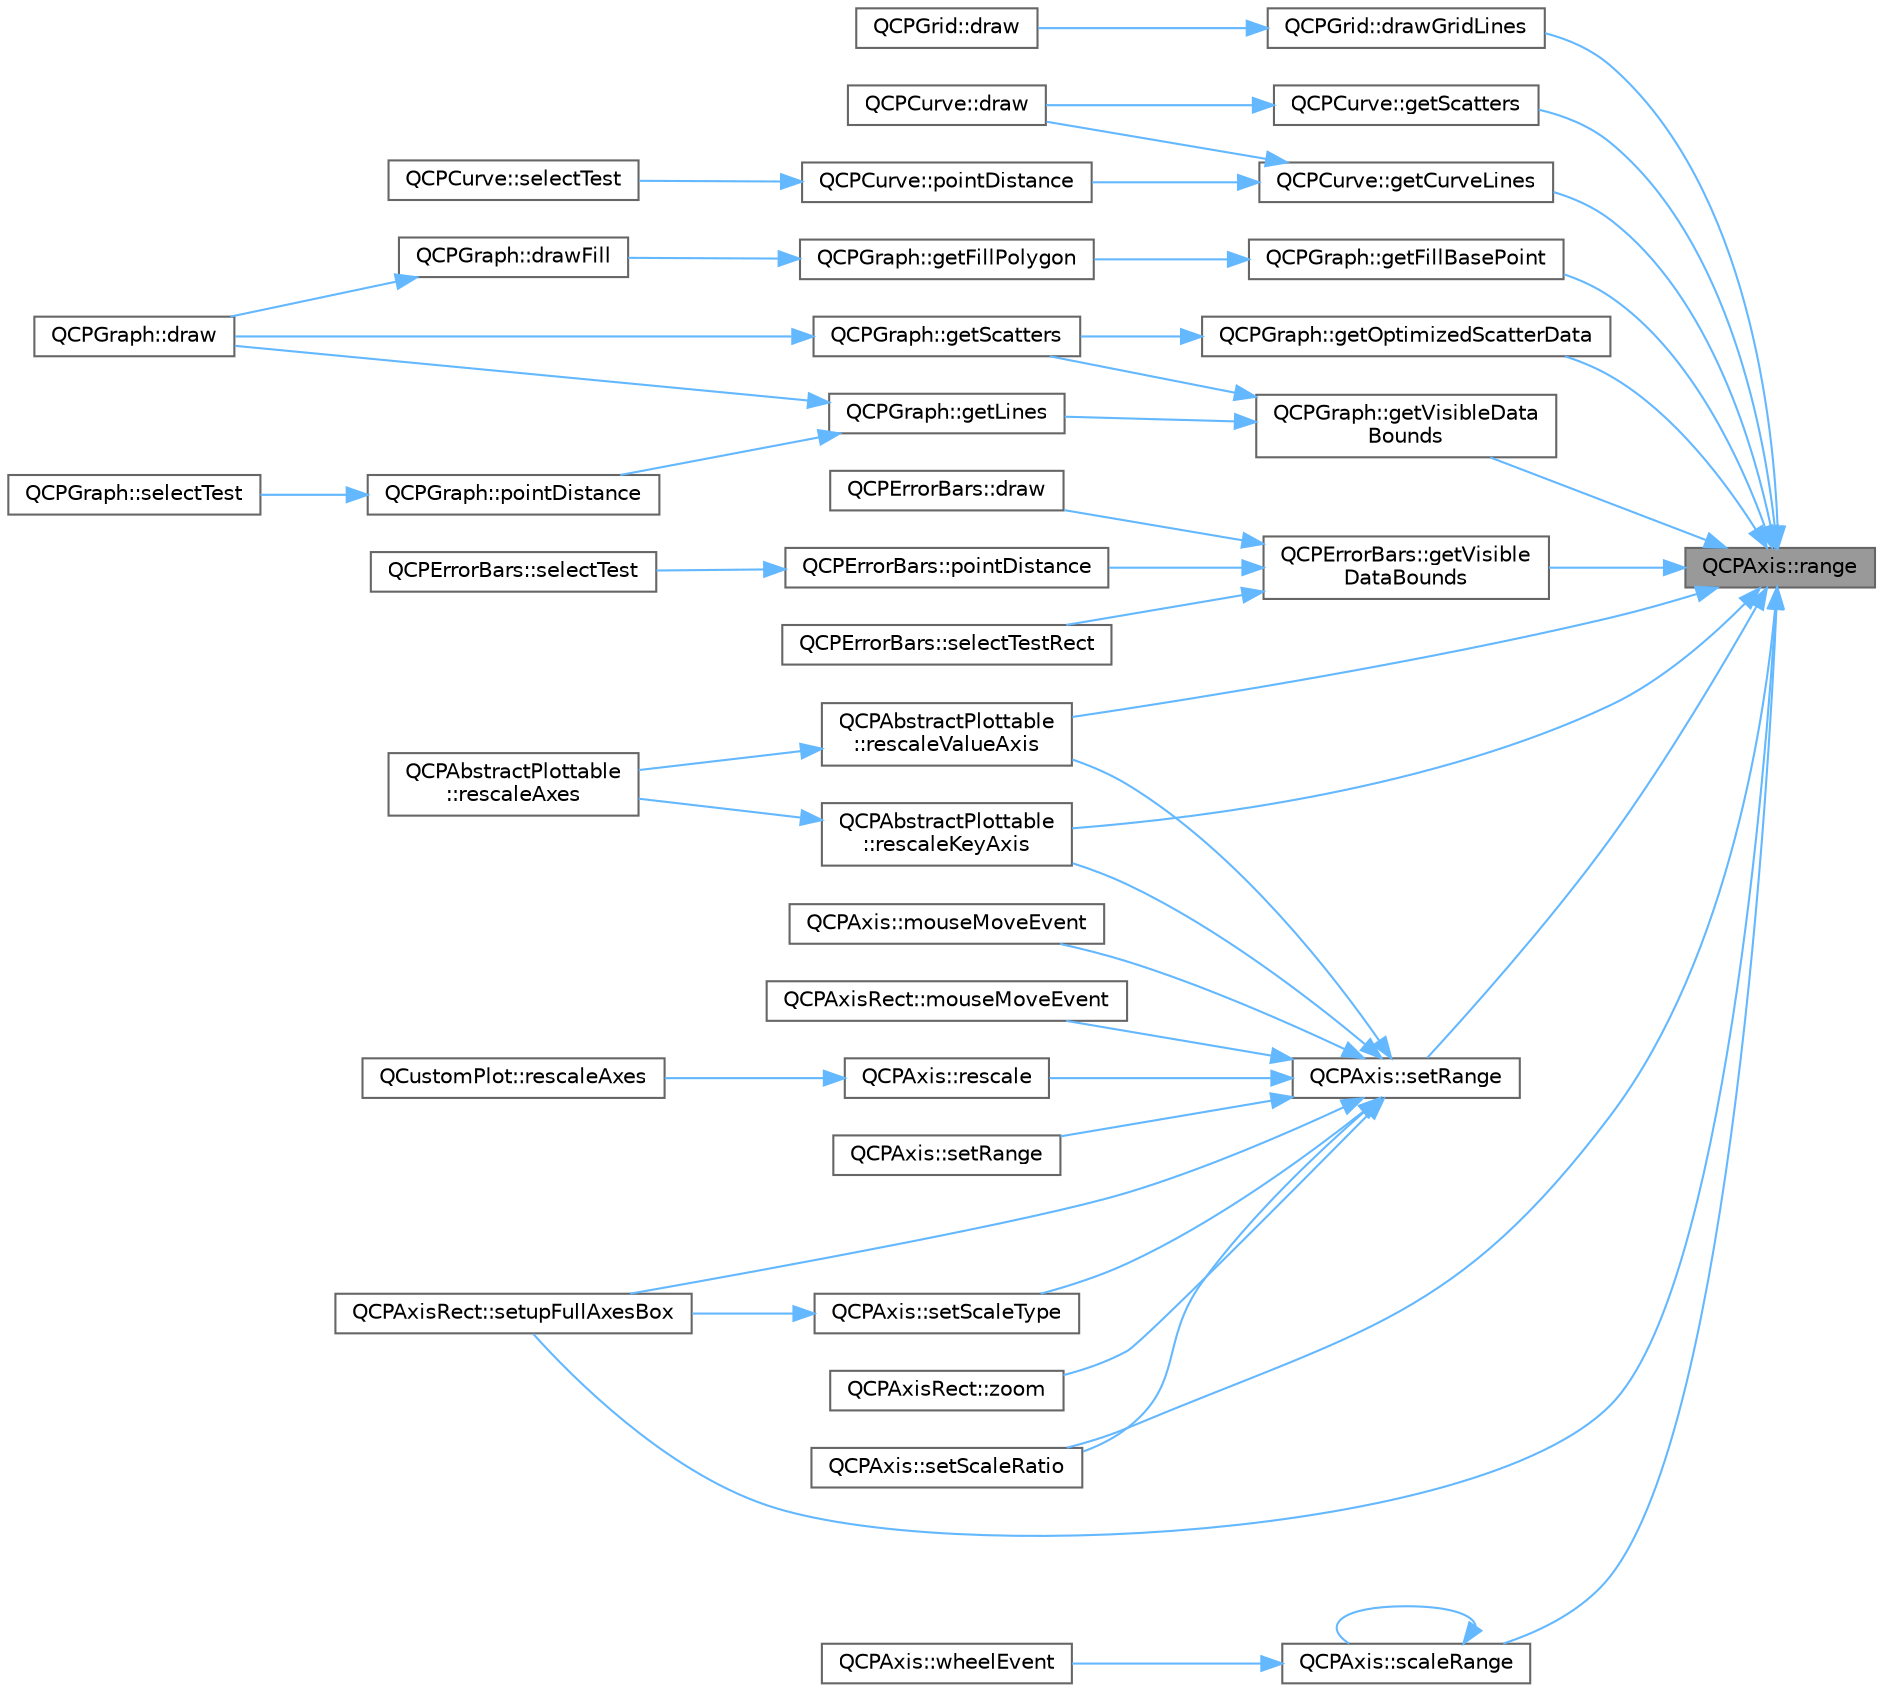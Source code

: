 digraph "QCPAxis::range"
{
 // LATEX_PDF_SIZE
  bgcolor="transparent";
  edge [fontname=Helvetica,fontsize=10,labelfontname=Helvetica,labelfontsize=10];
  node [fontname=Helvetica,fontsize=10,shape=box,height=0.2,width=0.4];
  rankdir="RL";
  Node1 [label="QCPAxis::range",height=0.2,width=0.4,color="gray40", fillcolor="grey60", style="filled", fontcolor="black",tooltip=" "];
  Node1 -> Node2 [dir="back",color="steelblue1",style="solid"];
  Node2 [label="QCPGrid::drawGridLines",height=0.2,width=0.4,color="grey40", fillcolor="white", style="filled",URL="$class_q_c_p_grid.html#aee4e95d54acabbe298d6dda0dd86c0a4",tooltip=" "];
  Node2 -> Node3 [dir="back",color="steelblue1",style="solid"];
  Node3 [label="QCPGrid::draw",height=0.2,width=0.4,color="grey40", fillcolor="white", style="filled",URL="$class_q_c_p_grid.html#aad9a312d998e2d170956334d4cb80be2",tooltip=" "];
  Node1 -> Node4 [dir="back",color="steelblue1",style="solid"];
  Node4 [label="QCPCurve::getCurveLines",height=0.2,width=0.4,color="grey40", fillcolor="white", style="filled",URL="$class_q_c_p_curve.html#aefca1e5127fae2d7ff65b9e921637c58",tooltip=" "];
  Node4 -> Node5 [dir="back",color="steelblue1",style="solid"];
  Node5 [label="QCPCurve::draw",height=0.2,width=0.4,color="grey40", fillcolor="white", style="filled",URL="$class_q_c_p_curve.html#ac199d41d23865cd68bd7b598308a4433",tooltip=" "];
  Node4 -> Node6 [dir="back",color="steelblue1",style="solid"];
  Node6 [label="QCPCurve::pointDistance",height=0.2,width=0.4,color="grey40", fillcolor="white", style="filled",URL="$class_q_c_p_curve.html#aa2c9c9c0e57f11f18a5cb7e47927157c",tooltip=" "];
  Node6 -> Node7 [dir="back",color="steelblue1",style="solid"];
  Node7 [label="QCPCurve::selectTest",height=0.2,width=0.4,color="grey40", fillcolor="white", style="filled",URL="$class_q_c_p_curve.html#a0ed9b7e6b4bc72010d6fcd974af46a8b",tooltip=" "];
  Node1 -> Node8 [dir="back",color="steelblue1",style="solid"];
  Node8 [label="QCPGraph::getFillBasePoint",height=0.2,width=0.4,color="grey40", fillcolor="white", style="filled",URL="$class_q_c_p_graph.html#a13f2c756f3114703159c2e604783e208",tooltip=" "];
  Node8 -> Node9 [dir="back",color="steelblue1",style="solid"];
  Node9 [label="QCPGraph::getFillPolygon",height=0.2,width=0.4,color="grey40", fillcolor="white", style="filled",URL="$class_q_c_p_graph.html#af73d5fe97cde966785bfd67201e44391",tooltip=" "];
  Node9 -> Node10 [dir="back",color="steelblue1",style="solid"];
  Node10 [label="QCPGraph::drawFill",height=0.2,width=0.4,color="grey40", fillcolor="white", style="filled",URL="$class_q_c_p_graph.html#a67c5ea573f604efd8bf121a0b7a380d1",tooltip=" "];
  Node10 -> Node11 [dir="back",color="steelblue1",style="solid"];
  Node11 [label="QCPGraph::draw",height=0.2,width=0.4,color="grey40", fillcolor="white", style="filled",URL="$class_q_c_p_graph.html#a2b0849598f06e834b43ce18cd13bcdc3",tooltip=" "];
  Node1 -> Node12 [dir="back",color="steelblue1",style="solid"];
  Node12 [label="QCPGraph::getOptimizedScatterData",height=0.2,width=0.4,color="grey40", fillcolor="white", style="filled",URL="$class_q_c_p_graph.html#a5423245898537e375b9364cf26e89aea",tooltip=" "];
  Node12 -> Node13 [dir="back",color="steelblue1",style="solid"];
  Node13 [label="QCPGraph::getScatters",height=0.2,width=0.4,color="grey40", fillcolor="white", style="filled",URL="$class_q_c_p_graph.html#a9d7ba5904fdcaca413222335d4b283c3",tooltip=" "];
  Node13 -> Node11 [dir="back",color="steelblue1",style="solid"];
  Node1 -> Node14 [dir="back",color="steelblue1",style="solid"];
  Node14 [label="QCPCurve::getScatters",height=0.2,width=0.4,color="grey40", fillcolor="white", style="filled",URL="$class_q_c_p_curve.html#a564c5fdc8409e3532b1322389a8434b8",tooltip=" "];
  Node14 -> Node5 [dir="back",color="steelblue1",style="solid"];
  Node1 -> Node15 [dir="back",color="steelblue1",style="solid"];
  Node15 [label="QCPErrorBars::getVisible\lDataBounds",height=0.2,width=0.4,color="grey40", fillcolor="white", style="filled",URL="$class_q_c_p_error_bars.html#aac9ffa98815035d300b2e9a67495ba4c",tooltip=" "];
  Node15 -> Node16 [dir="back",color="steelblue1",style="solid"];
  Node16 [label="QCPErrorBars::draw",height=0.2,width=0.4,color="grey40", fillcolor="white", style="filled",URL="$class_q_c_p_error_bars.html#a801e85931372abf2a1034bfb2eac5cd2",tooltip=" "];
  Node15 -> Node17 [dir="back",color="steelblue1",style="solid"];
  Node17 [label="QCPErrorBars::pointDistance",height=0.2,width=0.4,color="grey40", fillcolor="white", style="filled",URL="$class_q_c_p_error_bars.html#a8e904076bad643f43af28b95f21c1b88",tooltip=" "];
  Node17 -> Node18 [dir="back",color="steelblue1",style="solid"];
  Node18 [label="QCPErrorBars::selectTest",height=0.2,width=0.4,color="grey40", fillcolor="white", style="filled",URL="$class_q_c_p_error_bars.html#ac1b6675ef43e32547a3cbcf7b7ac46ed",tooltip=" "];
  Node15 -> Node19 [dir="back",color="steelblue1",style="solid"];
  Node19 [label="QCPErrorBars::selectTestRect",height=0.2,width=0.4,color="grey40", fillcolor="white", style="filled",URL="$class_q_c_p_error_bars.html#ad7c727736599dfb173f0952082e1a5b6",tooltip=" "];
  Node1 -> Node20 [dir="back",color="steelblue1",style="solid"];
  Node20 [label="QCPGraph::getVisibleData\lBounds",height=0.2,width=0.4,color="grey40", fillcolor="white", style="filled",URL="$class_q_c_p_graph.html#a8599447a7f8cbbdcf0b94edcc11df560",tooltip=" "];
  Node20 -> Node21 [dir="back",color="steelblue1",style="solid"];
  Node21 [label="QCPGraph::getLines",height=0.2,width=0.4,color="grey40", fillcolor="white", style="filled",URL="$class_q_c_p_graph.html#a563c6da2126300a4d9d2bdee30dad040",tooltip=" "];
  Node21 -> Node11 [dir="back",color="steelblue1",style="solid"];
  Node21 -> Node22 [dir="back",color="steelblue1",style="solid"];
  Node22 [label="QCPGraph::pointDistance",height=0.2,width=0.4,color="grey40", fillcolor="white", style="filled",URL="$class_q_c_p_graph.html#a89acf99c0b52b8eecb2438adf7ec0170",tooltip=" "];
  Node22 -> Node23 [dir="back",color="steelblue1",style="solid"];
  Node23 [label="QCPGraph::selectTest",height=0.2,width=0.4,color="grey40", fillcolor="white", style="filled",URL="$class_q_c_p_graph.html#a6d669d04462d272c6aa0e5f85846d673",tooltip=" "];
  Node20 -> Node13 [dir="back",color="steelblue1",style="solid"];
  Node1 -> Node24 [dir="back",color="steelblue1",style="solid"];
  Node24 [label="QCPAbstractPlottable\l::rescaleKeyAxis",height=0.2,width=0.4,color="grey40", fillcolor="white", style="filled",URL="$class_q_c_p_abstract_plottable.html#ae96b83c961e257da116c6acf9c7da308",tooltip=" "];
  Node24 -> Node25 [dir="back",color="steelblue1",style="solid"];
  Node25 [label="QCPAbstractPlottable\l::rescaleAxes",height=0.2,width=0.4,color="grey40", fillcolor="white", style="filled",URL="$class_q_c_p_abstract_plottable.html#a1491c4a606bccd2d09e65e11b79eb882",tooltip=" "];
  Node1 -> Node26 [dir="back",color="steelblue1",style="solid"];
  Node26 [label="QCPAbstractPlottable\l::rescaleValueAxis",height=0.2,width=0.4,color="grey40", fillcolor="white", style="filled",URL="$class_q_c_p_abstract_plottable.html#a714eaf36b12434cd71846215504db82e",tooltip=" "];
  Node26 -> Node25 [dir="back",color="steelblue1",style="solid"];
  Node1 -> Node27 [dir="back",color="steelblue1",style="solid"];
  Node27 [label="QCPAxis::scaleRange",height=0.2,width=0.4,color="grey40", fillcolor="white", style="filled",URL="$class_q_c_p_axis.html#a31d18ddf3a4f21ceb077db8ae5b69856",tooltip=" "];
  Node27 -> Node27 [dir="back",color="steelblue1",style="solid"];
  Node27 -> Node28 [dir="back",color="steelblue1",style="solid"];
  Node28 [label="QCPAxis::wheelEvent",height=0.2,width=0.4,color="grey40", fillcolor="white", style="filled",URL="$class_q_c_p_axis.html#a71643d27524a843230b5ba68085b3d9b",tooltip=" "];
  Node1 -> Node29 [dir="back",color="steelblue1",style="solid"];
  Node29 [label="QCPAxis::setRange",height=0.2,width=0.4,color="grey40", fillcolor="white", style="filled",URL="$class_q_c_p_axis.html#aebdfea5d44c3a0ad2b4700cd4d25b641",tooltip=" "];
  Node29 -> Node30 [dir="back",color="steelblue1",style="solid"];
  Node30 [label="QCPAxis::mouseMoveEvent",height=0.2,width=0.4,color="grey40", fillcolor="white", style="filled",URL="$class_q_c_p_axis.html#a2a89a13440eec099fc2327c2672be0cd",tooltip=" "];
  Node29 -> Node31 [dir="back",color="steelblue1",style="solid"];
  Node31 [label="QCPAxisRect::mouseMoveEvent",height=0.2,width=0.4,color="grey40", fillcolor="white", style="filled",URL="$class_q_c_p_axis_rect.html#a9cd27ad8c5cfb49aefd9dbb30def4beb",tooltip=" "];
  Node29 -> Node32 [dir="back",color="steelblue1",style="solid"];
  Node32 [label="QCPAxis::rescale",height=0.2,width=0.4,color="grey40", fillcolor="white", style="filled",URL="$class_q_c_p_axis.html#a499345f02ebce4b23d8ccec96e58daa9",tooltip=" "];
  Node32 -> Node33 [dir="back",color="steelblue1",style="solid"];
  Node33 [label="QCustomPlot::rescaleAxes",height=0.2,width=0.4,color="grey40", fillcolor="white", style="filled",URL="$class_q_custom_plot.html#ad86528f2cee6c7e446dea4a6e8839935",tooltip=" "];
  Node29 -> Node24 [dir="back",color="steelblue1",style="solid"];
  Node29 -> Node26 [dir="back",color="steelblue1",style="solid"];
  Node29 -> Node34 [dir="back",color="steelblue1",style="solid"];
  Node34 [label="QCPAxis::setRange",height=0.2,width=0.4,color="grey40", fillcolor="white", style="filled",URL="$class_q_c_p_axis.html#acf60e5b2d631fbc8c4548c3d579cb6d0",tooltip=" "];
  Node29 -> Node35 [dir="back",color="steelblue1",style="solid"];
  Node35 [label="QCPAxis::setScaleRatio",height=0.2,width=0.4,color="grey40", fillcolor="white", style="filled",URL="$class_q_c_p_axis.html#af4bbd446dcaee5a83ac30ce9bcd6e125",tooltip=" "];
  Node29 -> Node36 [dir="back",color="steelblue1",style="solid"];
  Node36 [label="QCPAxis::setScaleType",height=0.2,width=0.4,color="grey40", fillcolor="white", style="filled",URL="$class_q_c_p_axis.html#adef29cae617af4f519f6c40d1a866ca6",tooltip=" "];
  Node36 -> Node37 [dir="back",color="steelblue1",style="solid"];
  Node37 [label="QCPAxisRect::setupFullAxesBox",height=0.2,width=0.4,color="grey40", fillcolor="white", style="filled",URL="$class_q_c_p_axis_rect.html#a5fa906175447b14206954f77fc7f1ef4",tooltip=" "];
  Node29 -> Node37 [dir="back",color="steelblue1",style="solid"];
  Node29 -> Node38 [dir="back",color="steelblue1",style="solid"];
  Node38 [label="QCPAxisRect::zoom",height=0.2,width=0.4,color="grey40", fillcolor="white", style="filled",URL="$class_q_c_p_axis_rect.html#ae481c28b50e10cfbbec59fde45e77367",tooltip=" "];
  Node1 -> Node35 [dir="back",color="steelblue1",style="solid"];
  Node1 -> Node37 [dir="back",color="steelblue1",style="solid"];
}
